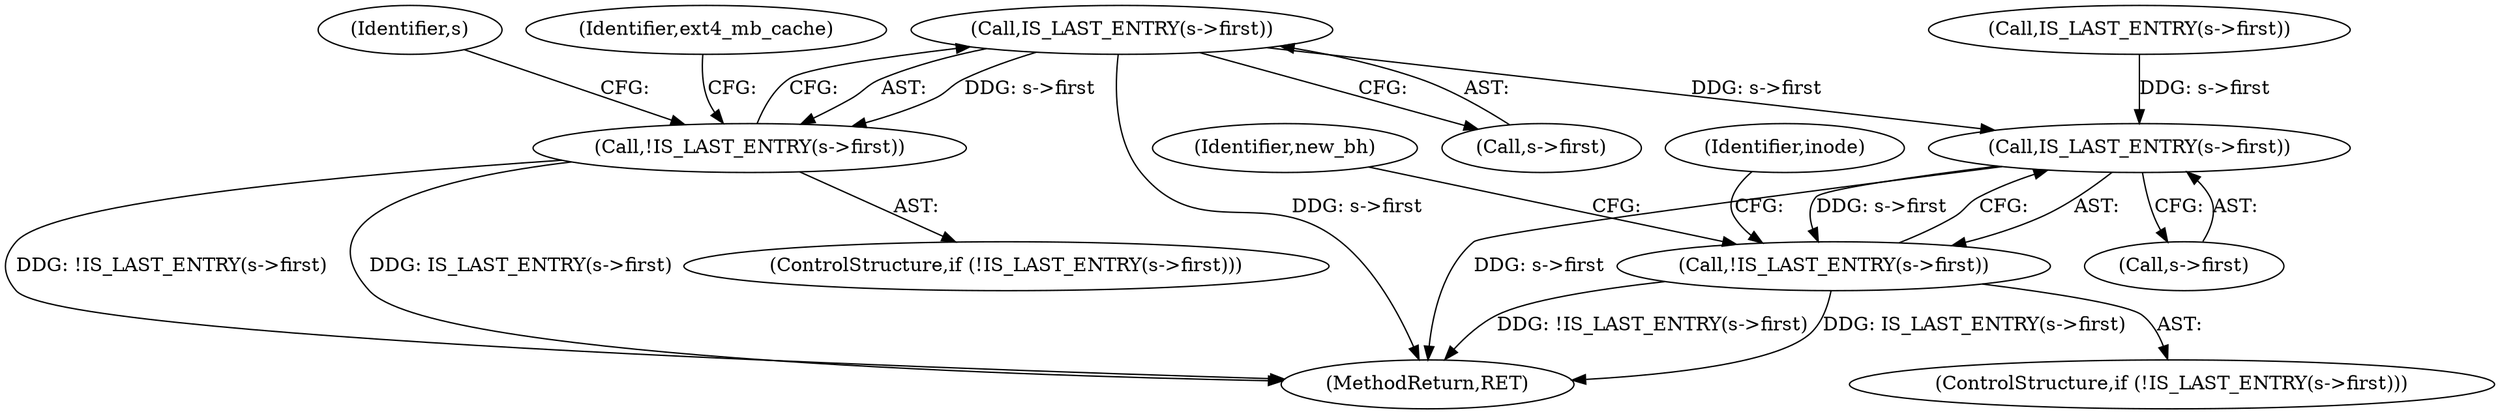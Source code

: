 digraph "0_linux_82939d7999dfc1f1998c4b1c12e2f19edbdff272_3@pointer" {
"1000232" [label="(Call,IS_LAST_ENTRY(s->first))"];
"1000231" [label="(Call,!IS_LAST_ENTRY(s->first))"];
"1000490" [label="(Call,IS_LAST_ENTRY(s->first))"];
"1000489" [label="(Call,!IS_LAST_ENTRY(s->first))"];
"1000496" [label="(Identifier,new_bh)"];
"1000231" [label="(Call,!IS_LAST_ENTRY(s->first))"];
"1000475" [label="(Call,IS_LAST_ENTRY(s->first))"];
"1000230" [label="(ControlStructure,if (!IS_LAST_ENTRY(s->first)))"];
"1000491" [label="(Call,s->first)"];
"1000233" [label="(Call,s->first)"];
"1000490" [label="(Call,IS_LAST_ENTRY(s->first))"];
"1000245" [label="(Identifier,ext4_mb_cache)"];
"1000232" [label="(Call,IS_LAST_ENTRY(s->first))"];
"1000752" [label="(Identifier,inode)"];
"1000239" [label="(Identifier,s)"];
"1000825" [label="(MethodReturn,RET)"];
"1000489" [label="(Call,!IS_LAST_ENTRY(s->first))"];
"1000488" [label="(ControlStructure,if (!IS_LAST_ENTRY(s->first)))"];
"1000232" -> "1000231"  [label="AST: "];
"1000232" -> "1000233"  [label="CFG: "];
"1000233" -> "1000232"  [label="AST: "];
"1000231" -> "1000232"  [label="CFG: "];
"1000232" -> "1000825"  [label="DDG: s->first"];
"1000232" -> "1000231"  [label="DDG: s->first"];
"1000232" -> "1000490"  [label="DDG: s->first"];
"1000231" -> "1000230"  [label="AST: "];
"1000239" -> "1000231"  [label="CFG: "];
"1000245" -> "1000231"  [label="CFG: "];
"1000231" -> "1000825"  [label="DDG: !IS_LAST_ENTRY(s->first)"];
"1000231" -> "1000825"  [label="DDG: IS_LAST_ENTRY(s->first)"];
"1000490" -> "1000489"  [label="AST: "];
"1000490" -> "1000491"  [label="CFG: "];
"1000491" -> "1000490"  [label="AST: "];
"1000489" -> "1000490"  [label="CFG: "];
"1000490" -> "1000825"  [label="DDG: s->first"];
"1000490" -> "1000489"  [label="DDG: s->first"];
"1000475" -> "1000490"  [label="DDG: s->first"];
"1000489" -> "1000488"  [label="AST: "];
"1000496" -> "1000489"  [label="CFG: "];
"1000752" -> "1000489"  [label="CFG: "];
"1000489" -> "1000825"  [label="DDG: !IS_LAST_ENTRY(s->first)"];
"1000489" -> "1000825"  [label="DDG: IS_LAST_ENTRY(s->first)"];
}
